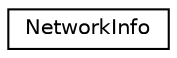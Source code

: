 digraph "Graphical Class Hierarchy"
{
  edge [fontname="Helvetica",fontsize="10",labelfontname="Helvetica",labelfontsize="10"];
  node [fontname="Helvetica",fontsize="10",shape=record];
  rankdir="LR";
  Node1 [label="NetworkInfo",height=0.2,width=0.4,color="black", fillcolor="white", style="filled",URL="$structNetworkInfo.html"];
}
